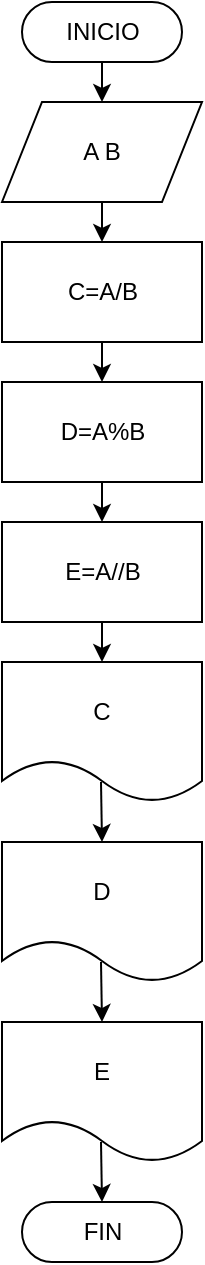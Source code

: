 <mxfile>
    <diagram id="r1TxO4a-6Fkf4AlQdqwy" name="Page-1">
        <mxGraphModel dx="564" dy="470" grid="1" gridSize="10" guides="1" tooltips="1" connect="1" arrows="1" fold="1" page="1" pageScale="1" pageWidth="827" pageHeight="1169" math="0" shadow="0">
            <root>
                <mxCell id="0"/>
                <mxCell id="1" parent="0"/>
                <mxCell id="8" style="edgeStyle=none;html=1;exitX=0.5;exitY=0.5;exitDx=0;exitDy=15;exitPerimeter=0;entryX=0.5;entryY=0;entryDx=0;entryDy=0;" edge="1" parent="1" source="2" target="4">
                    <mxGeometry relative="1" as="geometry"/>
                </mxCell>
                <mxCell id="2" value="INICIO" style="html=1;dashed=0;whitespace=wrap;shape=mxgraph.dfd.start" vertex="1" parent="1">
                    <mxGeometry x="200" y="40" width="80" height="30" as="geometry"/>
                </mxCell>
                <mxCell id="10" style="edgeStyle=none;html=1;exitX=0.5;exitY=1;exitDx=0;exitDy=0;entryX=0.5;entryY=0;entryDx=0;entryDy=0;" edge="1" parent="1" source="3" target="5">
                    <mxGeometry relative="1" as="geometry"/>
                </mxCell>
                <mxCell id="3" value="C=A/B" style="html=1;dashed=0;whitespace=wrap;" vertex="1" parent="1">
                    <mxGeometry x="190" y="160" width="100" height="50" as="geometry"/>
                </mxCell>
                <mxCell id="9" style="edgeStyle=none;html=1;exitX=0.5;exitY=1;exitDx=0;exitDy=0;entryX=0.5;entryY=0;entryDx=0;entryDy=0;" edge="1" parent="1" source="4" target="3">
                    <mxGeometry relative="1" as="geometry"/>
                </mxCell>
                <mxCell id="4" value="A B" style="shape=parallelogram;perimeter=parallelogramPerimeter;whiteSpace=wrap;html=1;dashed=0;" vertex="1" parent="1">
                    <mxGeometry x="190" y="90" width="100" height="50" as="geometry"/>
                </mxCell>
                <mxCell id="11" style="edgeStyle=none;html=1;exitX=0.5;exitY=1;exitDx=0;exitDy=0;entryX=0.5;entryY=0;entryDx=0;entryDy=0;" edge="1" parent="1" source="5" target="6">
                    <mxGeometry relative="1" as="geometry"/>
                </mxCell>
                <mxCell id="5" value="D=A%B" style="html=1;dashed=0;whitespace=wrap;" vertex="1" parent="1">
                    <mxGeometry x="190" y="230" width="100" height="50" as="geometry"/>
                </mxCell>
                <mxCell id="15" style="edgeStyle=none;html=1;exitX=0.5;exitY=1;exitDx=0;exitDy=0;entryX=0.5;entryY=0;entryDx=0;entryDy=0;" edge="1" parent="1" source="6" target="13">
                    <mxGeometry relative="1" as="geometry"/>
                </mxCell>
                <mxCell id="6" value="E=A//B" style="html=1;dashed=0;whitespace=wrap;" vertex="1" parent="1">
                    <mxGeometry x="190" y="300" width="100" height="50" as="geometry"/>
                </mxCell>
                <mxCell id="7" value="FIN" style="html=1;dashed=0;whitespace=wrap;shape=mxgraph.dfd.start" vertex="1" parent="1">
                    <mxGeometry x="200" y="640" width="80" height="30" as="geometry"/>
                </mxCell>
                <mxCell id="12" value="D" style="shape=document;whiteSpace=wrap;html=1;boundedLbl=1;dashed=0;flipH=1;" vertex="1" parent="1">
                    <mxGeometry x="190" y="460" width="100" height="70" as="geometry"/>
                </mxCell>
                <mxCell id="13" value="C" style="shape=document;whiteSpace=wrap;html=1;boundedLbl=1;dashed=0;flipH=1;" vertex="1" parent="1">
                    <mxGeometry x="190" y="370" width="100" height="70" as="geometry"/>
                </mxCell>
                <mxCell id="14" value="E" style="shape=document;whiteSpace=wrap;html=1;boundedLbl=1;dashed=0;flipH=1;" vertex="1" parent="1">
                    <mxGeometry x="190" y="550" width="100" height="70" as="geometry"/>
                </mxCell>
                <mxCell id="18" value="" style="endArrow=classic;html=1;" edge="1" parent="1">
                    <mxGeometry width="50" height="50" relative="1" as="geometry">
                        <mxPoint x="239.5" y="430" as="sourcePoint"/>
                        <mxPoint x="240" y="460" as="targetPoint"/>
                    </mxGeometry>
                </mxCell>
                <mxCell id="19" value="" style="endArrow=classic;html=1;" edge="1" parent="1">
                    <mxGeometry width="50" height="50" relative="1" as="geometry">
                        <mxPoint x="239.5" y="520" as="sourcePoint"/>
                        <mxPoint x="240" y="550" as="targetPoint"/>
                    </mxGeometry>
                </mxCell>
                <mxCell id="20" value="" style="endArrow=classic;html=1;" edge="1" parent="1">
                    <mxGeometry width="50" height="50" relative="1" as="geometry">
                        <mxPoint x="239.5" y="610" as="sourcePoint"/>
                        <mxPoint x="240" y="640" as="targetPoint"/>
                    </mxGeometry>
                </mxCell>
            </root>
        </mxGraphModel>
    </diagram>
</mxfile>